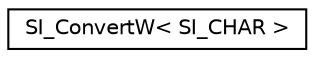 digraph "Graphical Class Hierarchy"
{
  edge [fontname="Helvetica",fontsize="10",labelfontname="Helvetica",labelfontsize="10"];
  node [fontname="Helvetica",fontsize="10",shape=record];
  rankdir="LR";
  Node1 [label="SI_ConvertW\< SI_CHAR \>",height=0.2,width=0.4,color="black", fillcolor="white", style="filled",URL="$classSI__ConvertW.html"];
}
